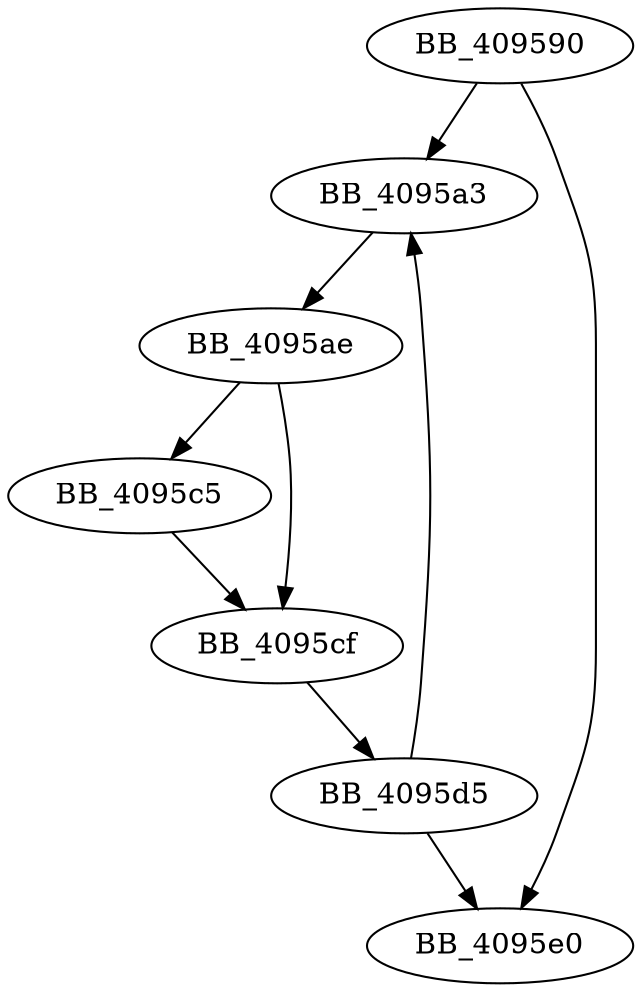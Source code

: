 DiGraph sub_409590{
BB_409590->BB_4095a3
BB_409590->BB_4095e0
BB_4095a3->BB_4095ae
BB_4095ae->BB_4095c5
BB_4095ae->BB_4095cf
BB_4095c5->BB_4095cf
BB_4095cf->BB_4095d5
BB_4095d5->BB_4095a3
BB_4095d5->BB_4095e0
}
